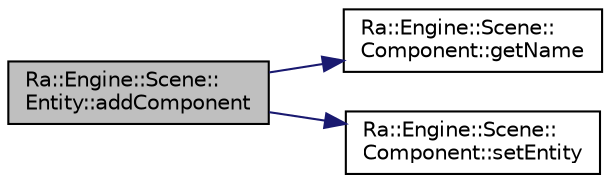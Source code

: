 digraph "Ra::Engine::Scene::Entity::addComponent"
{
 // INTERACTIVE_SVG=YES
 // LATEX_PDF_SIZE
  edge [fontname="Helvetica",fontsize="10",labelfontname="Helvetica",labelfontsize="10"];
  node [fontname="Helvetica",fontsize="10",shape=record];
  rankdir="LR";
  Node1 [label="Ra::Engine::Scene::\lEntity::addComponent",height=0.2,width=0.4,color="black", fillcolor="grey75", style="filled", fontcolor="black",tooltip="Add a component to the given entity. Component ownership is transfered to the entity."];
  Node1 -> Node2 [color="midnightblue",fontsize="10",style="solid",fontname="Helvetica"];
  Node2 [label="Ra::Engine::Scene::\lComponent::getName",height=0.2,width=0.4,color="black", fillcolor="white", style="filled",URL="$classRa_1_1Engine_1_1Scene_1_1Component.html#a60e3234670ccfb680405445f06d2854e",tooltip="Return the component's name."];
  Node1 -> Node3 [color="midnightblue",fontsize="10",style="solid",fontname="Helvetica"];
  Node3 [label="Ra::Engine::Scene::\lComponent::setEntity",height=0.2,width=0.4,color="black", fillcolor="white", style="filled",URL="$classRa_1_1Engine_1_1Scene_1_1Component.html#ad44b5414496c676d53ca19f74c937bd3",tooltip="Set entity the component is part of. This method is called by the entity."];
}

